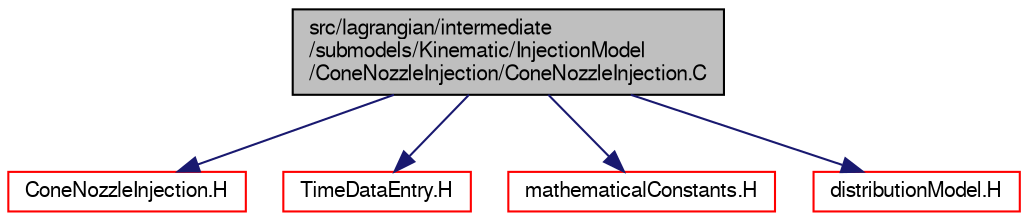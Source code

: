 digraph "src/lagrangian/intermediate/submodels/Kinematic/InjectionModel/ConeNozzleInjection/ConeNozzleInjection.C"
{
  bgcolor="transparent";
  edge [fontname="FreeSans",fontsize="10",labelfontname="FreeSans",labelfontsize="10"];
  node [fontname="FreeSans",fontsize="10",shape=record];
  Node0 [label="src/lagrangian/intermediate\l/submodels/Kinematic/InjectionModel\l/ConeNozzleInjection/ConeNozzleInjection.C",height=0.2,width=0.4,color="black", fillcolor="grey75", style="filled", fontcolor="black"];
  Node0 -> Node1 [color="midnightblue",fontsize="10",style="solid",fontname="FreeSans"];
  Node1 [label="ConeNozzleInjection.H",height=0.2,width=0.4,color="red",URL="$a05720.html"];
  Node0 -> Node97 [color="midnightblue",fontsize="10",style="solid",fontname="FreeSans"];
  Node97 [label="TimeDataEntry.H",height=0.2,width=0.4,color="red",URL="$a12311.html"];
  Node0 -> Node160 [color="midnightblue",fontsize="10",style="solid",fontname="FreeSans"];
  Node160 [label="mathematicalConstants.H",height=0.2,width=0.4,color="red",URL="$a10238.html"];
  Node0 -> Node161 [color="midnightblue",fontsize="10",style="solid",fontname="FreeSans"];
  Node161 [label="distributionModel.H",height=0.2,width=0.4,color="red",URL="$a04967.html"];
}
